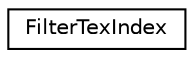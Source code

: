 digraph "类继承关系图"
{
 // INTERACTIVE_SVG=YES
 // LATEX_PDF_SIZE
  edge [fontname="Helvetica",fontsize="10",labelfontname="Helvetica",labelfontsize="10"];
  node [fontname="Helvetica",fontsize="10",shape=record];
  rankdir="LR";
  Node0 [label="FilterTexIndex",height=0.2,width=0.4,color="black", fillcolor="white", style="filled",URL="$d3/ddb/class_filter_tex_index.html",tooltip="The implementation of the \"texindex\" filter"];
}
